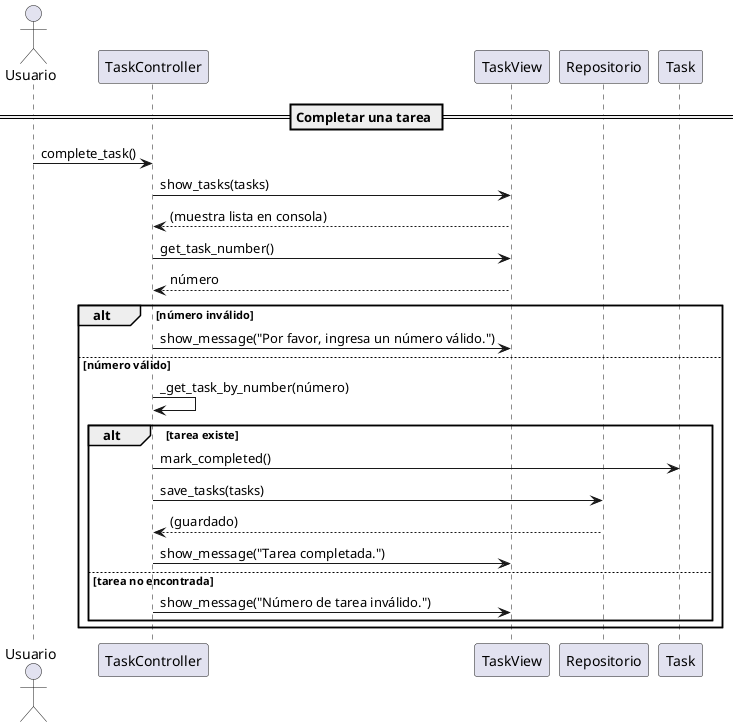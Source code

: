 @startuml
actor Usuario
participant Controller as "TaskController"
participant View as "TaskView"
participant Repo as "Repositorio"
participant Task as "Task"

== Completar una tarea ==

Usuario -> Controller : complete_task()
Controller -> View : show_tasks(tasks)
View --> Controller : (muestra lista en consola)

Controller -> View : get_task_number()
View --> Controller : número

alt número inválido
    Controller -> View : show_message("Por favor, ingresa un número válido.")
else número válido
    Controller -> Controller : _get_task_by_number(número)
    alt tarea existe
        Controller -> Task : mark_completed()
        Controller -> Repo : save_tasks(tasks)
        Repo --> Controller : (guardado)
        Controller -> View : show_message("Tarea completada.")
    else tarea no encontrada
        Controller -> View : show_message("Número de tarea inválido.")
    end
end
@enduml
